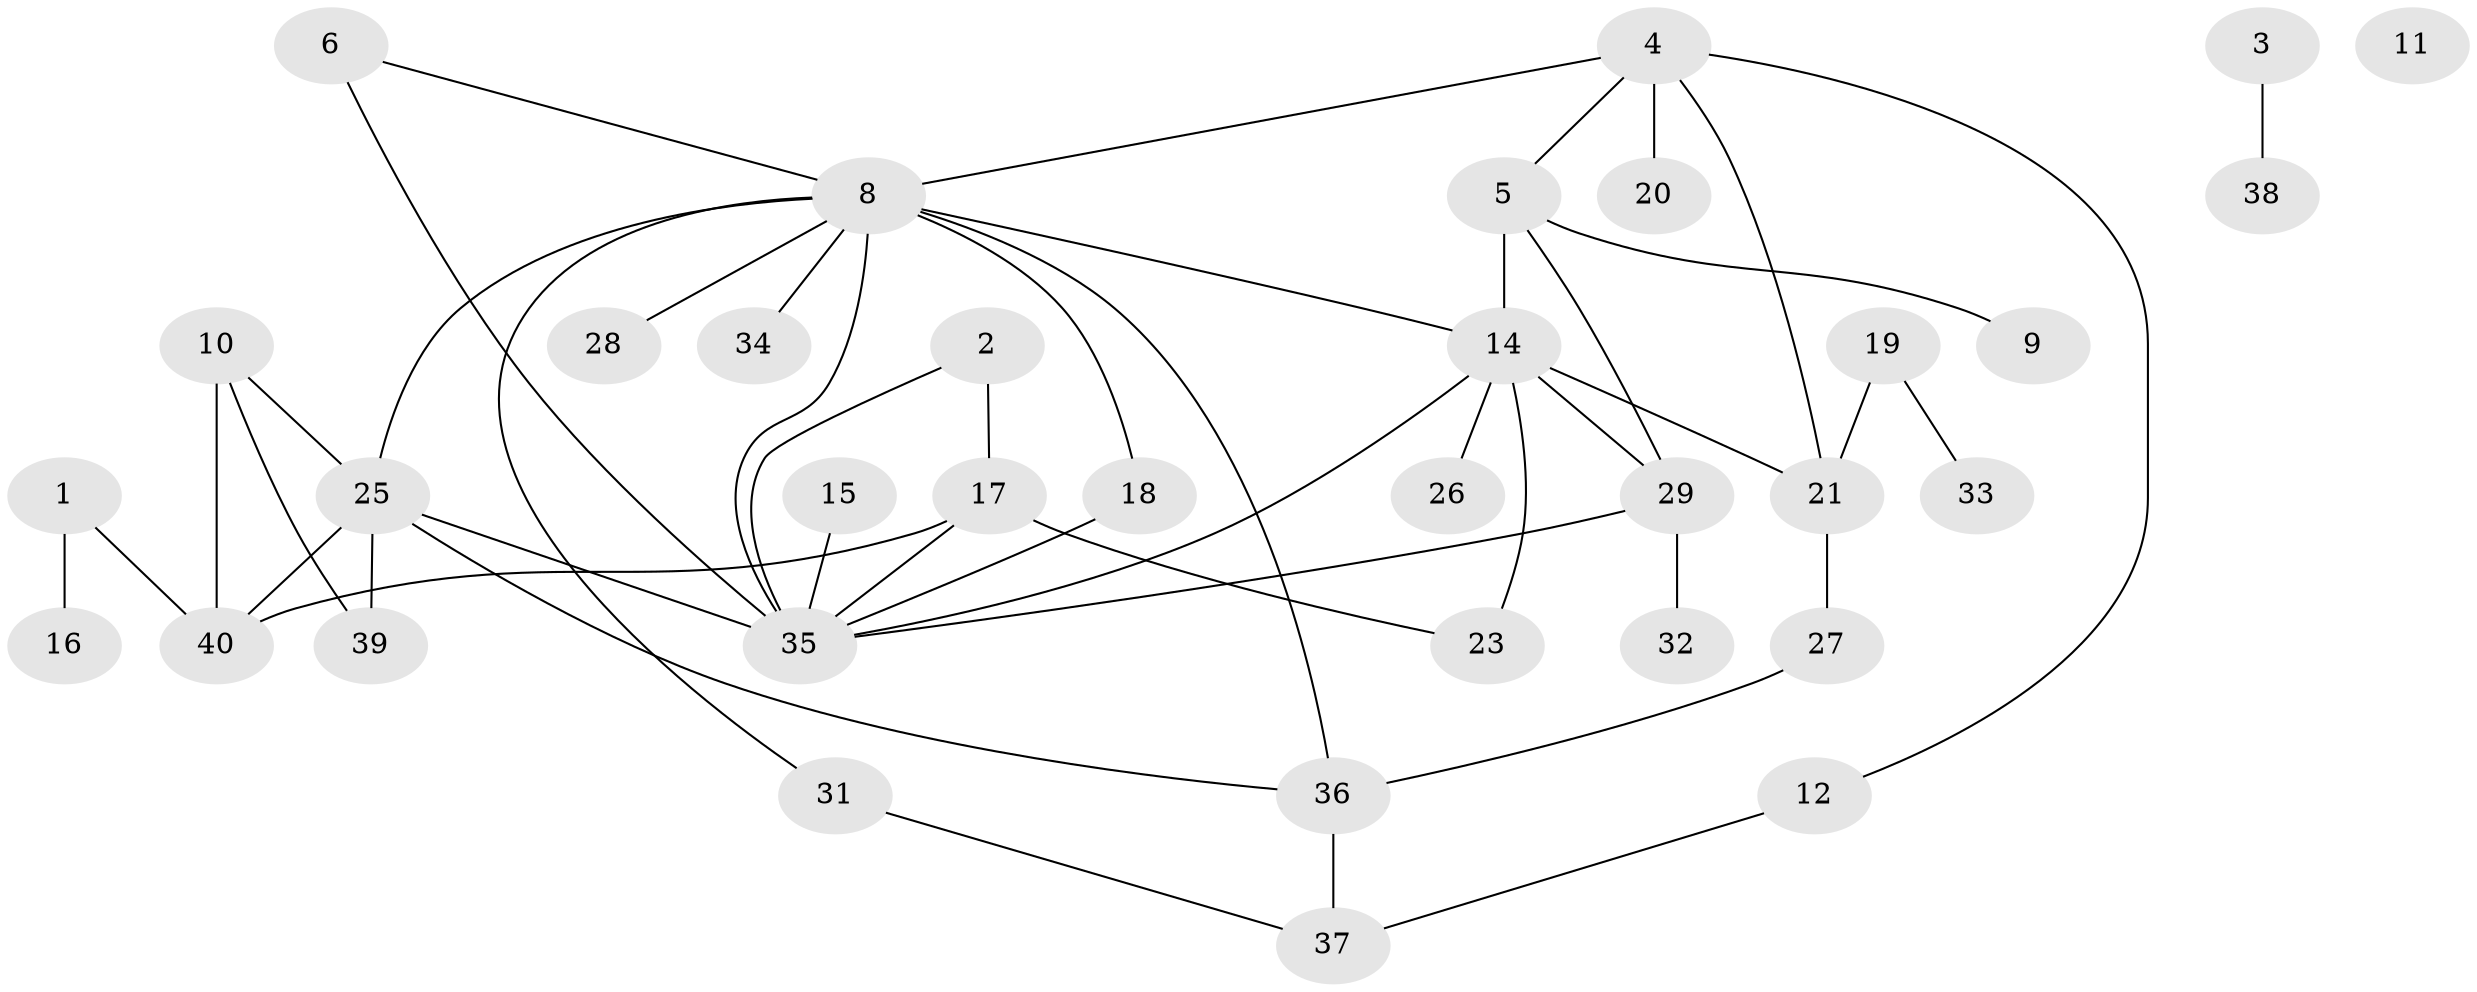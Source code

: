 // original degree distribution, {2: 0.3333333333333333, 1: 0.2549019607843137, 5: 0.058823529411764705, 4: 0.1568627450980392, 3: 0.09803921568627451, 0: 0.0196078431372549, 6: 0.0196078431372549, 8: 0.0392156862745098, 7: 0.0196078431372549}
// Generated by graph-tools (version 1.1) at 2025/16/03/04/25 18:16:31]
// undirected, 35 vertices, 49 edges
graph export_dot {
graph [start="1"]
  node [color=gray90,style=filled];
  1;
  2;
  3;
  4;
  5 [super="+7+42"];
  6;
  8 [super="+41+13"];
  9;
  10 [super="+45"];
  11;
  12;
  14 [super="+44+50"];
  15 [super="+22"];
  16;
  17;
  18;
  19;
  20;
  21;
  23;
  25;
  26;
  27 [super="+30"];
  28;
  29;
  31;
  32;
  33;
  34;
  35 [super="+46"];
  36 [super="+43"];
  37;
  38;
  39;
  40;
  1 -- 16;
  1 -- 40;
  2 -- 17;
  2 -- 35;
  3 -- 38;
  4 -- 5;
  4 -- 12;
  4 -- 20;
  4 -- 21;
  4 -- 8;
  5 -- 14;
  5 -- 9;
  5 -- 29;
  6 -- 35 [weight=2];
  6 -- 8;
  8 -- 18;
  8 -- 35 [weight=2];
  8 -- 28;
  8 -- 14;
  8 -- 34;
  8 -- 36;
  8 -- 25;
  8 -- 31;
  10 -- 25;
  10 -- 39;
  10 -- 40;
  12 -- 37;
  14 -- 21;
  14 -- 29;
  14 -- 26;
  14 -- 23;
  14 -- 35;
  15 -- 35;
  17 -- 23;
  17 -- 40;
  17 -- 35 [weight=2];
  18 -- 35;
  19 -- 21;
  19 -- 33;
  21 -- 27;
  25 -- 39;
  25 -- 40;
  25 -- 35;
  25 -- 36;
  27 -- 36;
  29 -- 32;
  29 -- 35;
  31 -- 37;
  36 -- 37;
}

